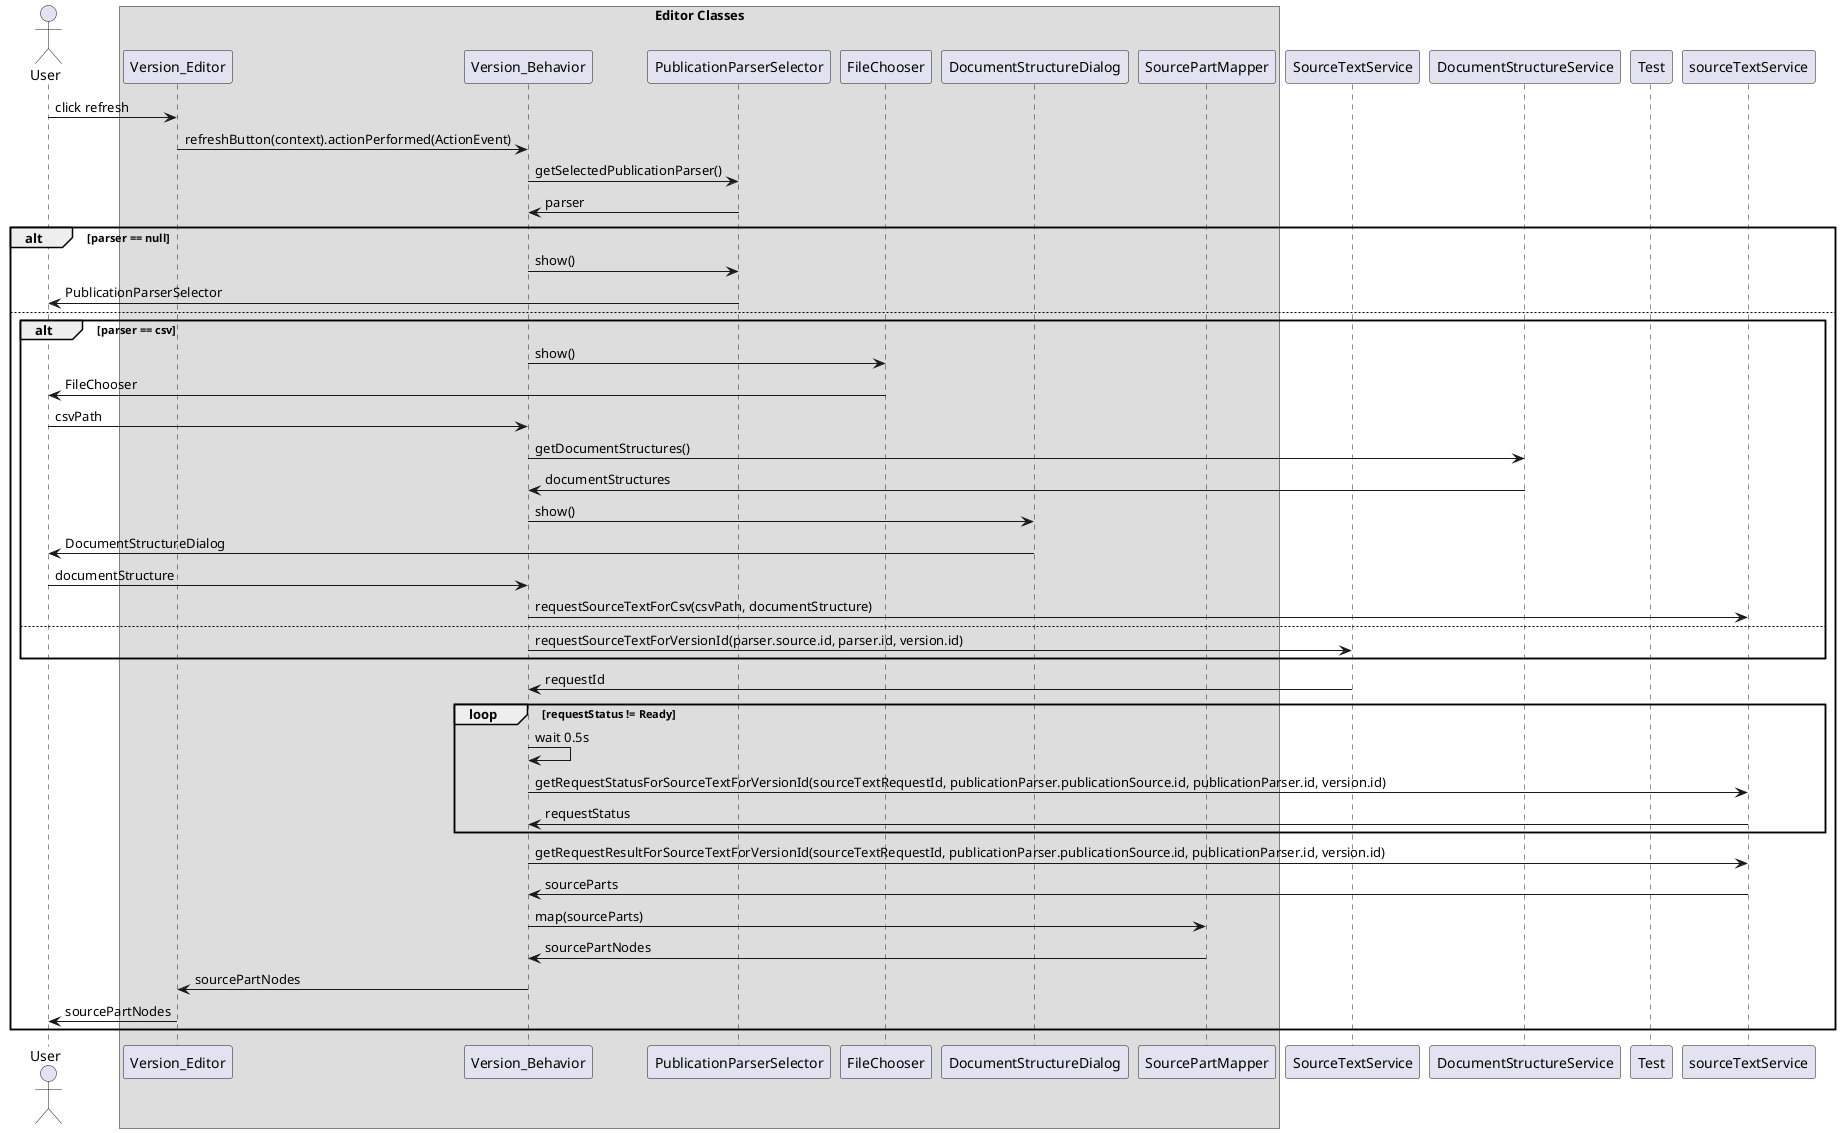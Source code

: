 @startuml
actor User as user
box Editor Classes
participant Version_Editor as editor
participant Version_Behavior as behavior
participant PublicationParserSelector as selparser
participant FileChooser as fchoser
participant DocumentStructureDialog as dsdialog
participant SourcePartMapper as spmapper
end box
participant SourceTextService as stservice
participant DocumentStructureService as dsservice
participant Test as test

user -> editor : click refresh
editor -> behavior :refreshButton(context).actionPerformed(ActionEvent)
behavior -> selparser : getSelectedPublicationParser()
selparser -> behavior : parser
alt parser == null
behavior -> selparser : show()
selparser -> user : PublicationParserSelector
else
alt parser == csv
behavior -> fchoser : show()
fchoser -> user : FileChooser
user ->behavior : csvPath
behavior -> dsservice : getDocumentStructures()
dsservice -> behavior : documentStructures
behavior -> dsdialog : show()
dsdialog -> user : DocumentStructureDialog
user -> behavior : documentStructure
behavior -> sourceTextService : requestSourceTextForCsv(csvPath, documentStructure)
else
behavior -> stservice: requestSourceTextForVersionId(parser.source.id, parser.id, version.id)
end
stservice -> behavior: requestId
    loop requestStatus != Ready
        behavior -> behavior : wait 0.5s
        behavior -> sourceTextService : getRequestStatusForSourceTextForVersionId(sourceTextRequestId, publicationParser.publicationSource.id, publicationParser.id, version.id)
        sourceTextService -> behavior : requestStatus
    end
behavior -> sourceTextService : getRequestResultForSourceTextForVersionId(sourceTextRequestId, publicationParser.publicationSource.id, publicationParser.id, version.id)
sourceTextService -> behavior : sourceParts
behavior -> spmapper : map(sourceParts)
spmapper -> behavior : sourcePartNodes
behavior -> editor : sourcePartNodes
editor -> user : sourcePartNodes
end
@enduml